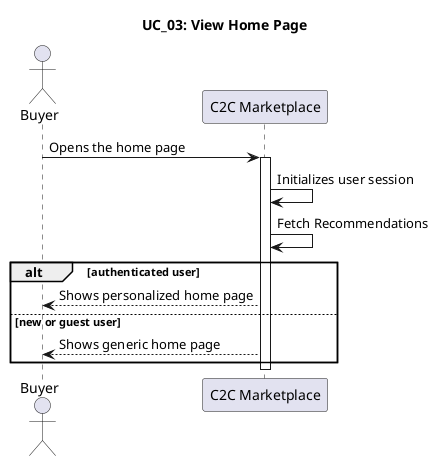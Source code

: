 @startuml
skinparam sequenceArrowingStyle solid

actor Buyer
participant "C2C Marketplace" as System

title UC_03: View Home Page

Buyer -> System: Opens the home page
activate System

System -> System: Initializes user session
System -> System: Fetch Recommendations


alt authenticated user
    System --> Buyer: Shows personalized home page
else new or guest user
    System --> Buyer: Shows generic home page
end

deactivate System

@enduml